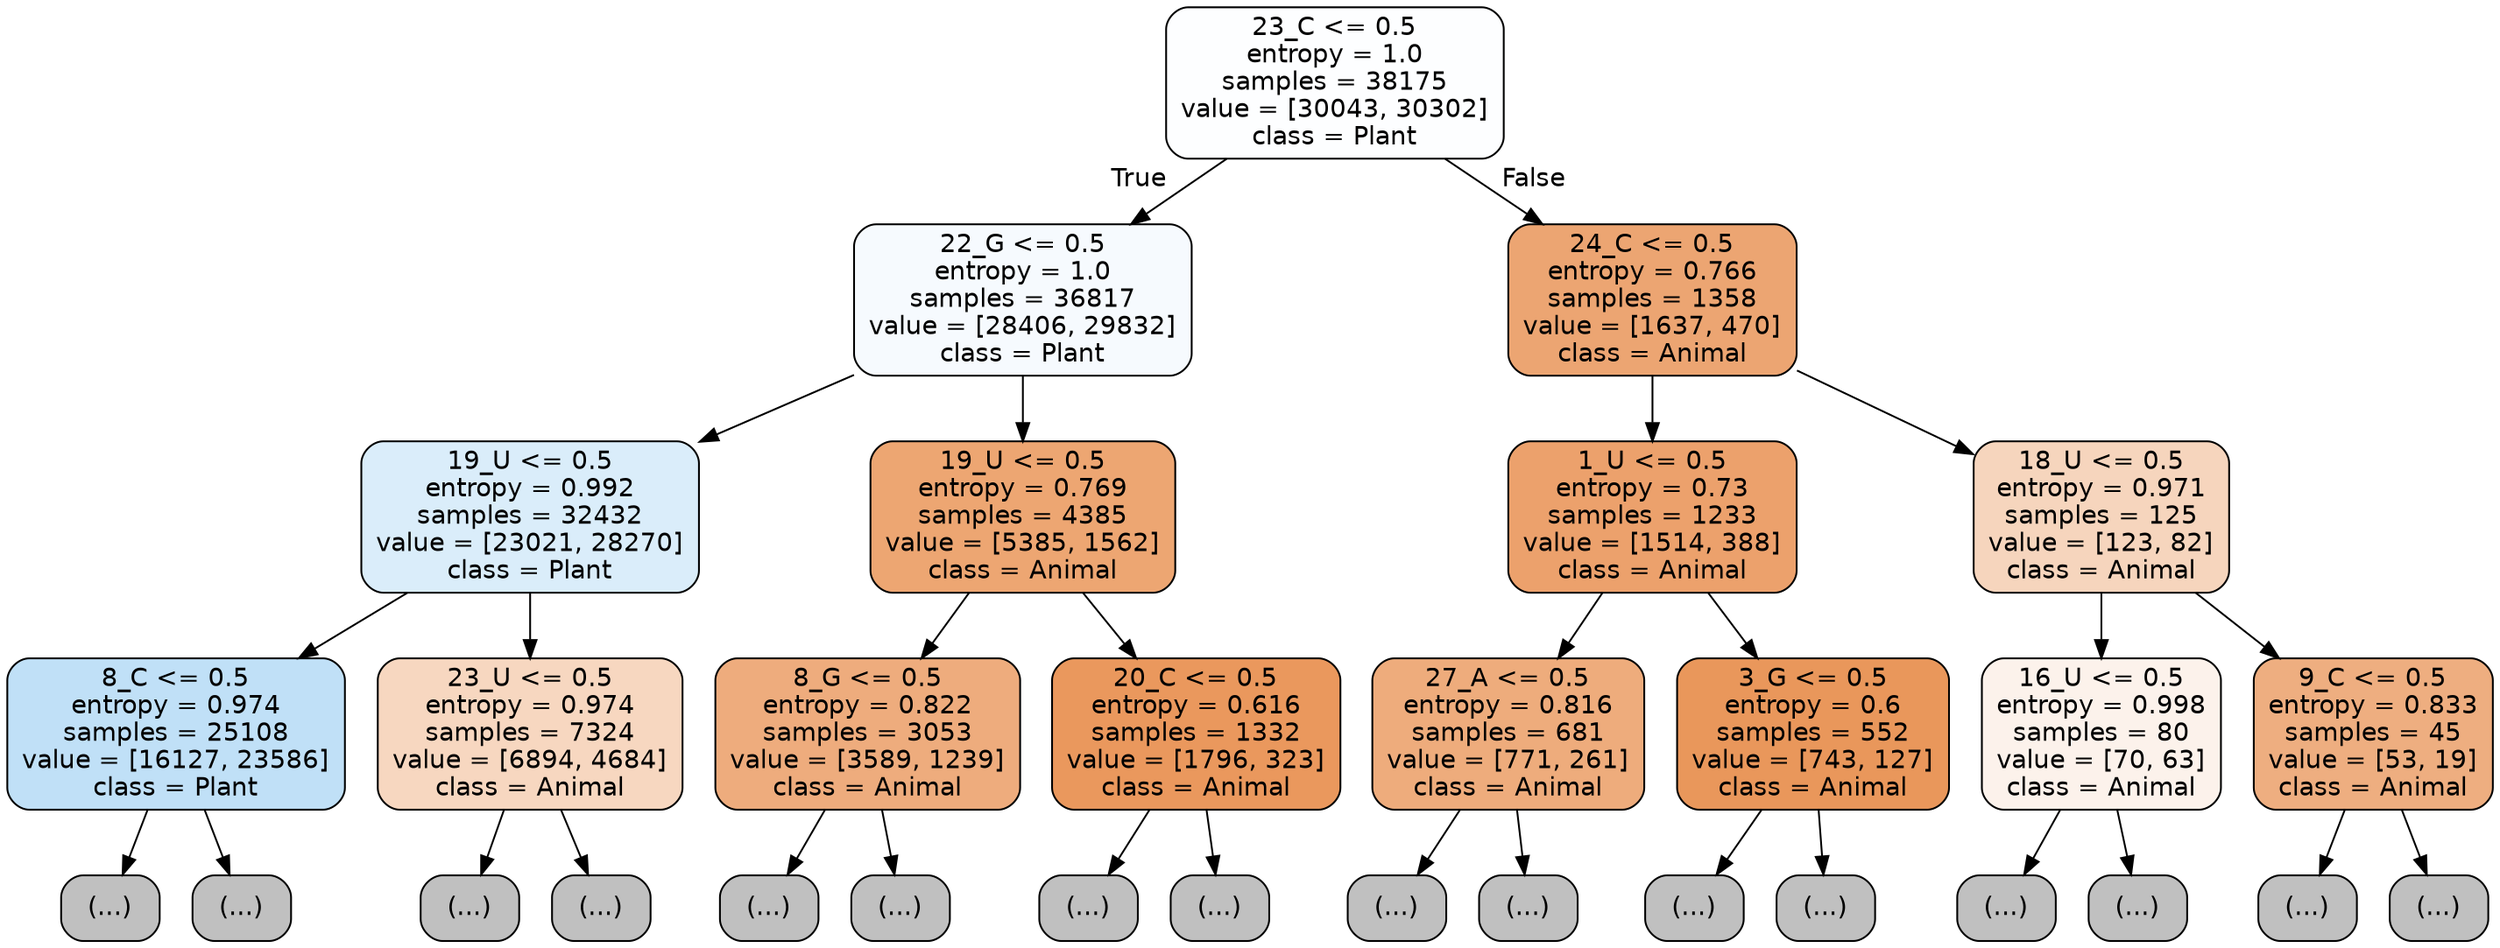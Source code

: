 digraph Tree {
node [shape=box, style="filled, rounded", color="black", fontname="helvetica"] ;
edge [fontname="helvetica"] ;
0 [label="23_C <= 0.5\nentropy = 1.0\nsamples = 38175\nvalue = [30043, 30302]\nclass = Plant", fillcolor="#fdfeff"] ;
1 [label="22_G <= 0.5\nentropy = 1.0\nsamples = 36817\nvalue = [28406, 29832]\nclass = Plant", fillcolor="#f6fafe"] ;
0 -> 1 [labeldistance=2.5, labelangle=45, headlabel="True"] ;
2 [label="19_U <= 0.5\nentropy = 0.992\nsamples = 32432\nvalue = [23021, 28270]\nclass = Plant", fillcolor="#daedfa"] ;
1 -> 2 ;
3 [label="8_C <= 0.5\nentropy = 0.974\nsamples = 25108\nvalue = [16127, 23586]\nclass = Plant", fillcolor="#c0e0f7"] ;
2 -> 3 ;
4 [label="(...)", fillcolor="#C0C0C0"] ;
3 -> 4 ;
8227 [label="(...)", fillcolor="#C0C0C0"] ;
3 -> 8227 ;
10522 [label="23_U <= 0.5\nentropy = 0.974\nsamples = 7324\nvalue = [6894, 4684]\nclass = Animal", fillcolor="#f7d7c0"] ;
2 -> 10522 ;
10523 [label="(...)", fillcolor="#C0C0C0"] ;
10522 -> 10523 ;
14134 [label="(...)", fillcolor="#C0C0C0"] ;
10522 -> 14134 ;
14259 [label="19_U <= 0.5\nentropy = 0.769\nsamples = 4385\nvalue = [5385, 1562]\nclass = Animal", fillcolor="#eda672"] ;
1 -> 14259 ;
14260 [label="8_G <= 0.5\nentropy = 0.822\nsamples = 3053\nvalue = [3589, 1239]\nclass = Animal", fillcolor="#eeac7d"] ;
14259 -> 14260 ;
14261 [label="(...)", fillcolor="#C0C0C0"] ;
14260 -> 14261 ;
15230 [label="(...)", fillcolor="#C0C0C0"] ;
14260 -> 15230 ;
15589 [label="20_C <= 0.5\nentropy = 0.616\nsamples = 1332\nvalue = [1796, 323]\nclass = Animal", fillcolor="#ea985d"] ;
14259 -> 15589 ;
15590 [label="(...)", fillcolor="#C0C0C0"] ;
15589 -> 15590 ;
15877 [label="(...)", fillcolor="#C0C0C0"] ;
15589 -> 15877 ;
16018 [label="24_C <= 0.5\nentropy = 0.766\nsamples = 1358\nvalue = [1637, 470]\nclass = Animal", fillcolor="#eca572"] ;
0 -> 16018 [labeldistance=2.5, labelangle=-45, headlabel="False"] ;
16019 [label="1_U <= 0.5\nentropy = 0.73\nsamples = 1233\nvalue = [1514, 388]\nclass = Animal", fillcolor="#eca16c"] ;
16018 -> 16019 ;
16020 [label="27_A <= 0.5\nentropy = 0.816\nsamples = 681\nvalue = [771, 261]\nclass = Animal", fillcolor="#eeac7c"] ;
16019 -> 16020 ;
16021 [label="(...)", fillcolor="#C0C0C0"] ;
16020 -> 16021 ;
16368 [label="(...)", fillcolor="#C0C0C0"] ;
16020 -> 16368 ;
16371 [label="3_G <= 0.5\nentropy = 0.6\nsamples = 552\nvalue = [743, 127]\nclass = Animal", fillcolor="#e9975b"] ;
16019 -> 16371 ;
16372 [label="(...)", fillcolor="#C0C0C0"] ;
16371 -> 16372 ;
16485 [label="(...)", fillcolor="#C0C0C0"] ;
16371 -> 16485 ;
16566 [label="18_U <= 0.5\nentropy = 0.971\nsamples = 125\nvalue = [123, 82]\nclass = Animal", fillcolor="#f6d5bd"] ;
16018 -> 16566 ;
16567 [label="16_U <= 0.5\nentropy = 0.998\nsamples = 80\nvalue = [70, 63]\nclass = Animal", fillcolor="#fcf2eb"] ;
16566 -> 16567 ;
16568 [label="(...)", fillcolor="#C0C0C0"] ;
16567 -> 16568 ;
16609 [label="(...)", fillcolor="#C0C0C0"] ;
16567 -> 16609 ;
16626 [label="9_C <= 0.5\nentropy = 0.833\nsamples = 45\nvalue = [53, 19]\nclass = Animal", fillcolor="#eeae80"] ;
16566 -> 16626 ;
16627 [label="(...)", fillcolor="#C0C0C0"] ;
16626 -> 16627 ;
16644 [label="(...)", fillcolor="#C0C0C0"] ;
16626 -> 16644 ;
}
